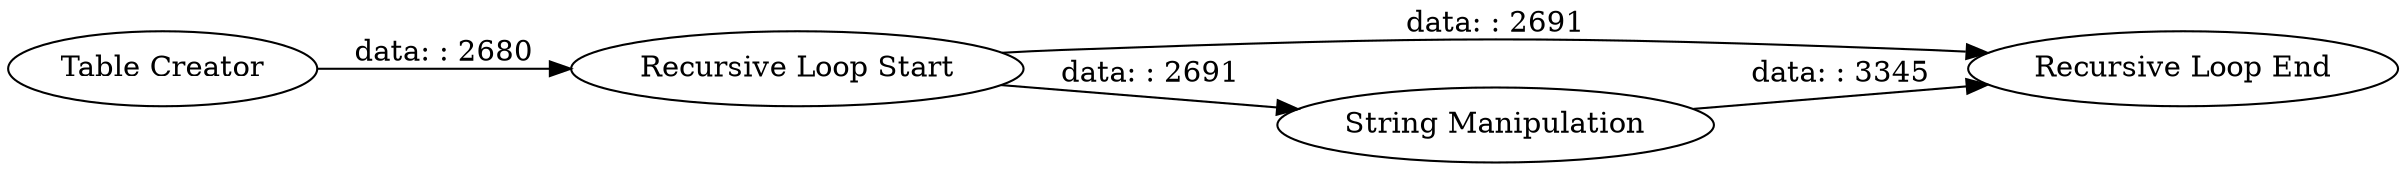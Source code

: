 digraph {
	"-5627902230467186933_3" [label="Recursive Loop End"]
	"-5627902230467186933_2" [label="Recursive Loop Start"]
	"-5627902230467186933_1" [label="Table Creator"]
	"-5627902230467186933_5" [label="String Manipulation"]
	"-5627902230467186933_2" -> "-5627902230467186933_3" [label="data: : 2691"]
	"-5627902230467186933_5" -> "-5627902230467186933_3" [label="data: : 3345"]
	"-5627902230467186933_2" -> "-5627902230467186933_5" [label="data: : 2691"]
	"-5627902230467186933_1" -> "-5627902230467186933_2" [label="data: : 2680"]
	rankdir=LR
}

